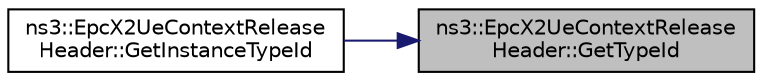 digraph "ns3::EpcX2UeContextReleaseHeader::GetTypeId"
{
 // LATEX_PDF_SIZE
  edge [fontname="Helvetica",fontsize="10",labelfontname="Helvetica",labelfontsize="10"];
  node [fontname="Helvetica",fontsize="10",shape=record];
  rankdir="RL";
  Node1 [label="ns3::EpcX2UeContextRelease\lHeader::GetTypeId",height=0.2,width=0.4,color="black", fillcolor="grey75", style="filled", fontcolor="black",tooltip="Get the type ID."];
  Node1 -> Node2 [dir="back",color="midnightblue",fontsize="10",style="solid",fontname="Helvetica"];
  Node2 [label="ns3::EpcX2UeContextRelease\lHeader::GetInstanceTypeId",height=0.2,width=0.4,color="black", fillcolor="white", style="filled",URL="$classns3_1_1_epc_x2_ue_context_release_header.html#a3d4935e6282a971800ff771cf26d89de",tooltip="Get the most derived TypeId for this Object."];
}
